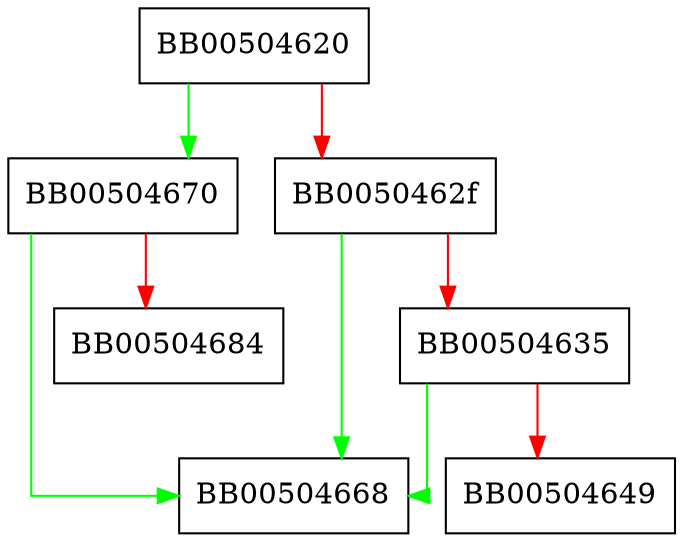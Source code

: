 digraph on_confirm_notify {
  node [shape="box"];
  graph [splines=ortho];
  BB00504620 -> BB00504670 [color="green"];
  BB00504620 -> BB0050462f [color="red"];
  BB0050462f -> BB00504668 [color="green"];
  BB0050462f -> BB00504635 [color="red"];
  BB00504635 -> BB00504668 [color="green"];
  BB00504635 -> BB00504649 [color="red"];
  BB00504670 -> BB00504668 [color="green"];
  BB00504670 -> BB00504684 [color="red"];
}
